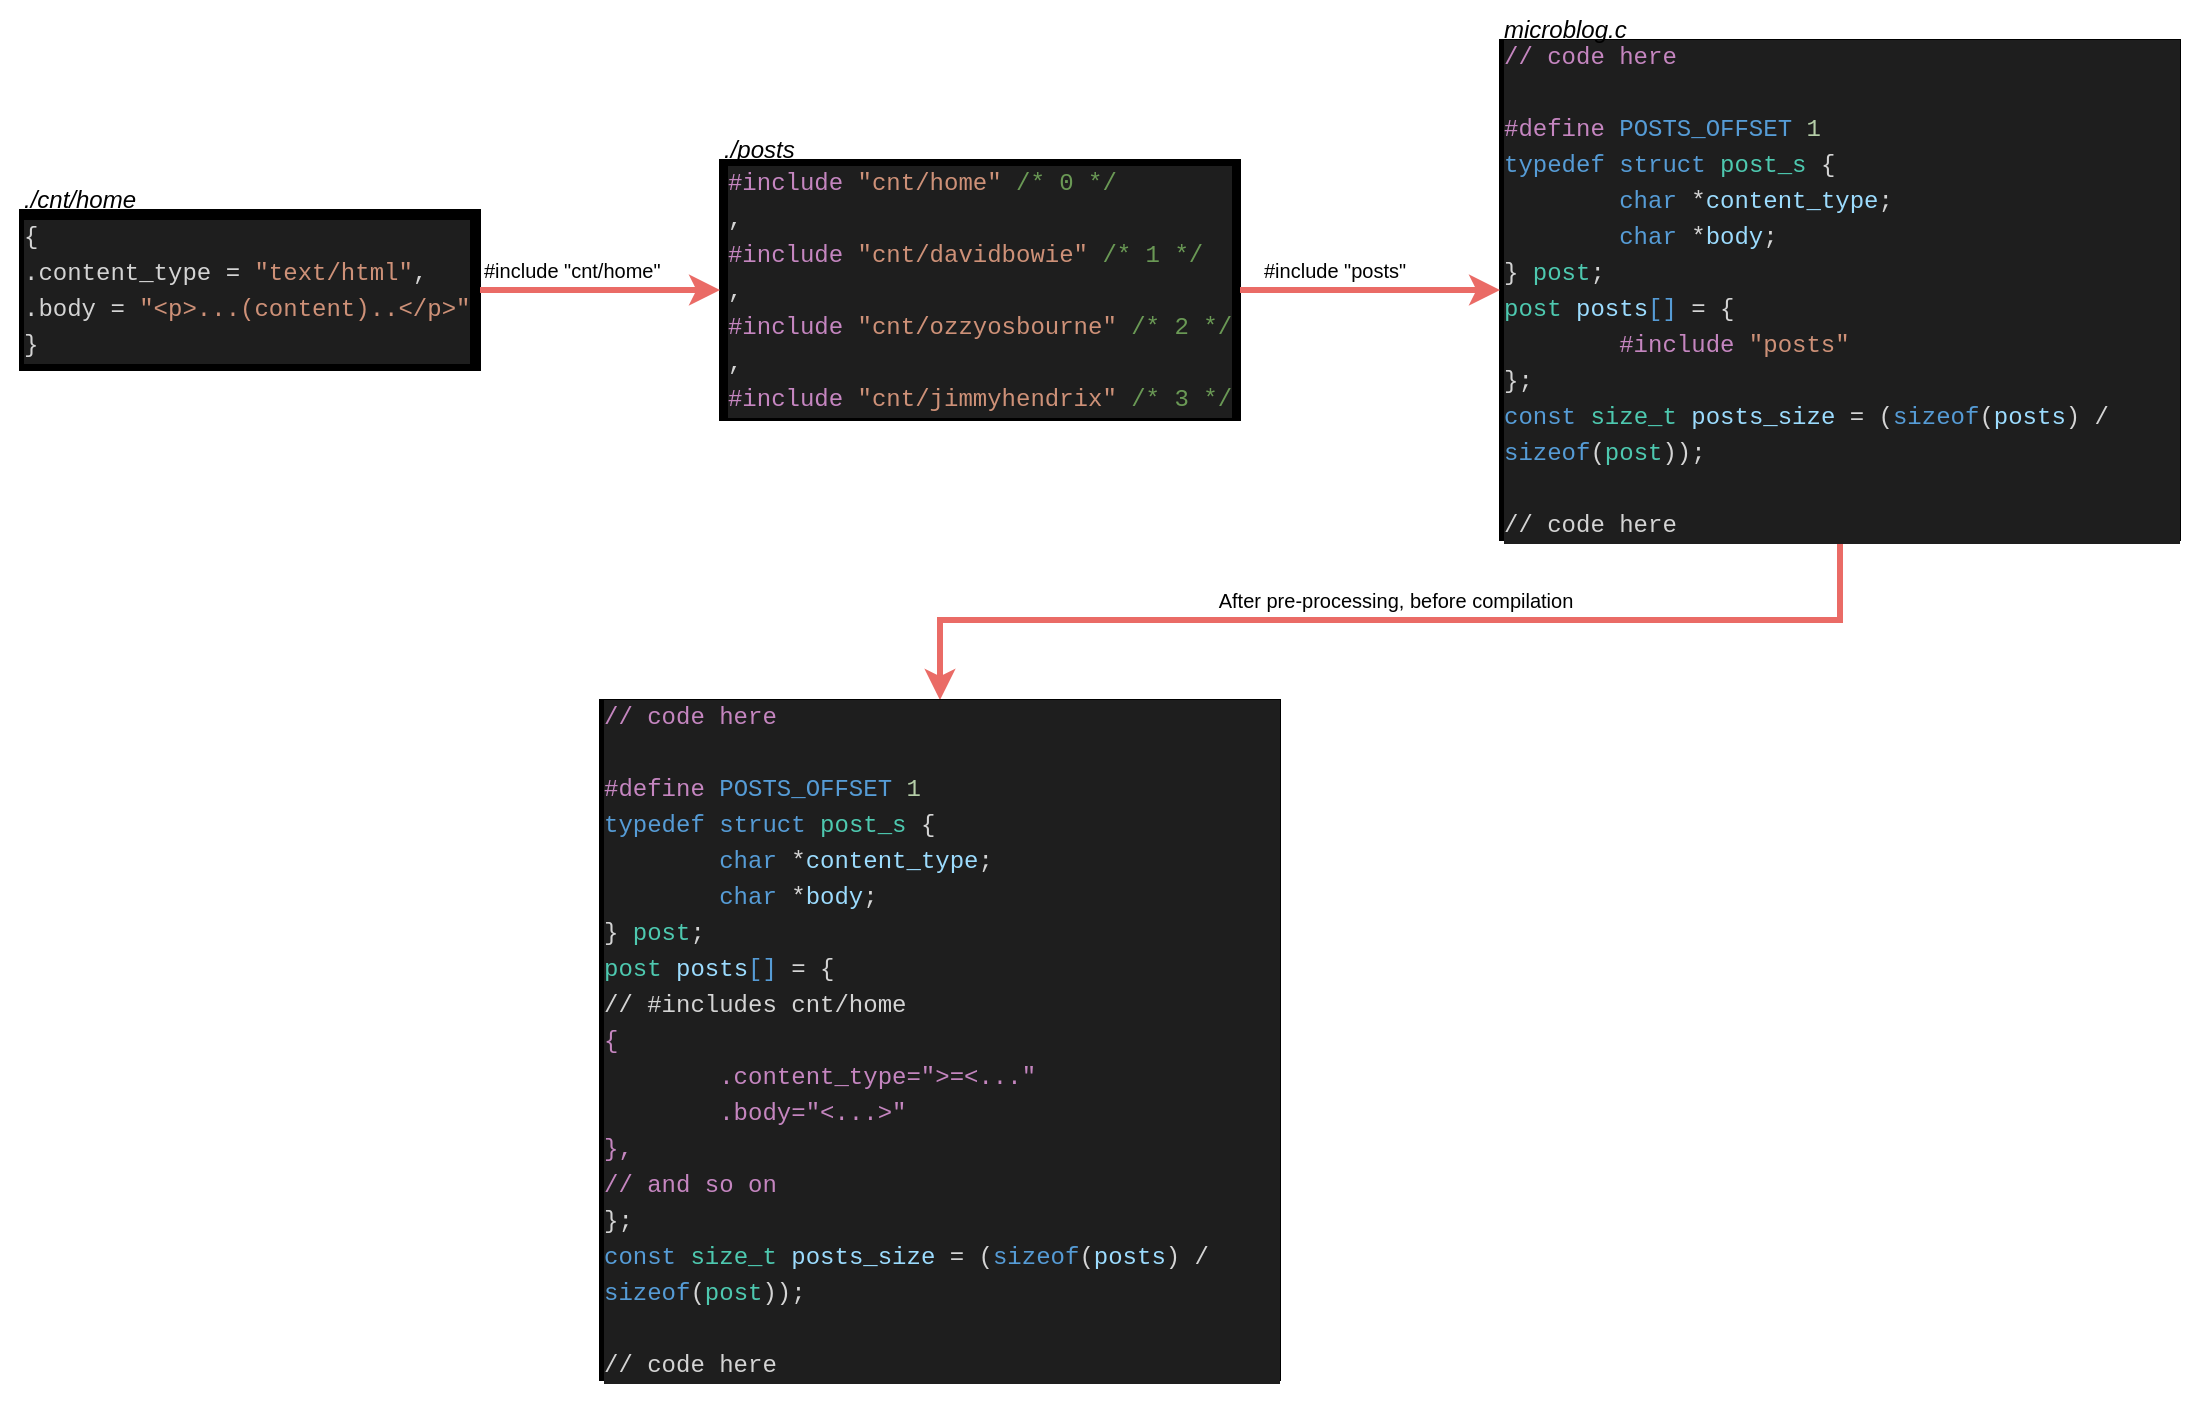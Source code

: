 <mxfile version="16.5.1" type="device"><diagram id="aFXtq78c3zZ87EFbKlno" name="Page-1"><mxGraphModel dx="1933" dy="852" grid="1" gridSize="10" guides="1" tooltips="1" connect="1" arrows="1" fold="1" page="1" pageScale="1" pageWidth="827" pageHeight="1169" math="0" shadow="0"><root><mxCell id="0"/><mxCell id="1" parent="0"/><mxCell id="Zf5tPPv92VPVtBQxoKWT-20" value="" style="rounded=0;whiteSpace=wrap;html=1;fontSize=10;strokeColor=none;" parent="1" vertex="1"><mxGeometry x="-190" y="200" width="1100" height="700" as="geometry"/></mxCell><mxCell id="LPq-mWQ2SZDDtBfpugK4-2" style="edgeStyle=orthogonalEdgeStyle;rounded=0;orthogonalLoop=1;jettySize=auto;html=1;exitX=0.5;exitY=1;exitDx=0;exitDy=0;entryX=0.5;entryY=0;entryDx=0;entryDy=0;strokeWidth=3;strokeColor=#EA6B66;" edge="1" parent="1" source="Zf5tPPv92VPVtBQxoKWT-1" target="LPq-mWQ2SZDDtBfpugK4-1"><mxGeometry relative="1" as="geometry"/></mxCell><mxCell id="Zf5tPPv92VPVtBQxoKWT-1" value="&lt;div style=&quot;background-color: rgb(30 , 30 , 30) ; font-family: &amp;#34;menlo&amp;#34; , &amp;#34;monaco&amp;#34; , &amp;#34;courier new&amp;#34; , monospace ; line-height: 18px&quot;&gt;&lt;div&gt;&lt;font color=&quot;#c586c0&quot;&gt;// code here&lt;/font&gt;&lt;/div&gt;&lt;div style=&quot;color: rgb(212 , 212 , 212)&quot;&gt;&lt;span style=&quot;color: #c586c0&quot;&gt;&lt;br&gt;&lt;/span&gt;&lt;/div&gt;&lt;div style=&quot;color: rgb(212 , 212 , 212)&quot;&gt;&lt;span style=&quot;color: #c586c0&quot;&gt;#define&lt;/span&gt;&lt;span style=&quot;color: #569cd6&quot;&gt; &lt;/span&gt;&lt;span style=&quot;color: #569cd6&quot;&gt;POSTS_OFFSET&lt;/span&gt;&lt;span style=&quot;color: #569cd6&quot;&gt; &lt;/span&gt;&lt;span style=&quot;color: #b5cea8&quot;&gt;1&lt;/span&gt;&lt;/div&gt;&lt;div style=&quot;color: rgb(212 , 212 , 212)&quot;&gt;&lt;span style=&quot;color: #569cd6&quot;&gt;typedef&lt;/span&gt; &lt;span style=&quot;color: #569cd6&quot;&gt;struct&lt;/span&gt; &lt;span style=&quot;color: #4ec9b0&quot;&gt;post_s&lt;/span&gt; {&lt;/div&gt;&lt;div style=&quot;color: rgb(212 , 212 , 212)&quot;&gt;    &lt;span style=&quot;color: #569cd6&quot;&gt;&lt;span style=&quot;white-space: pre&quot;&gt;&#9;&lt;/span&gt;char&lt;/span&gt; *&lt;span style=&quot;color: #9cdcfe&quot;&gt;content_type&lt;/span&gt;;&lt;/div&gt;&lt;div style=&quot;color: rgb(212 , 212 , 212)&quot;&gt;    &lt;span style=&quot;color: #569cd6&quot;&gt;&lt;span style=&quot;white-space: pre&quot;&gt;&#9;&lt;/span&gt;char&lt;/span&gt; *&lt;span style=&quot;color: #9cdcfe&quot;&gt;body&lt;/span&gt;;&lt;/div&gt;&lt;div style=&quot;color: rgb(212 , 212 , 212)&quot;&gt;} &lt;span style=&quot;color: #4ec9b0&quot;&gt;post&lt;/span&gt;;&lt;/div&gt;&lt;div style=&quot;color: rgb(212 , 212 , 212)&quot;&gt;&lt;span style=&quot;color: #4ec9b0&quot;&gt;post&lt;/span&gt; &lt;span style=&quot;color: #9cdcfe&quot;&gt;posts&lt;/span&gt;&lt;span style=&quot;color: #569cd6&quot;&gt;[]&lt;/span&gt; = {&lt;/div&gt;&lt;div style=&quot;color: rgb(212 , 212 , 212)&quot;&gt;&lt;span style=&quot;color: #c586c0&quot;&gt;&lt;span style=&quot;white-space: pre&quot;&gt;&#9;&lt;/span&gt;#include&lt;/span&gt;&lt;span style=&quot;color: #569cd6&quot;&gt; &lt;/span&gt;&lt;span style=&quot;color: #ce9178&quot;&gt;&quot;posts&quot;&lt;/span&gt;&lt;/div&gt;&lt;div style=&quot;color: rgb(212 , 212 , 212)&quot;&gt;};&lt;/div&gt;&lt;div style=&quot;color: rgb(212 , 212 , 212)&quot;&gt;&lt;span style=&quot;color: #569cd6&quot;&gt;const&lt;/span&gt; &lt;span style=&quot;color: #4ec9b0&quot;&gt;size_t&lt;/span&gt; &lt;span style=&quot;color: #9cdcfe&quot;&gt;posts_size&lt;/span&gt; = (&lt;span style=&quot;color: #569cd6&quot;&gt;sizeof&lt;/span&gt;(&lt;span style=&quot;color: #9cdcfe&quot;&gt;posts&lt;/span&gt;) / &lt;span style=&quot;color: #569cd6&quot;&gt;sizeof&lt;/span&gt;(&lt;span style=&quot;color: #4ec9b0&quot;&gt;post&lt;/span&gt;));&lt;/div&gt;&lt;div style=&quot;color: rgb(212 , 212 , 212)&quot;&gt;&lt;br&gt;&lt;/div&gt;&lt;div style=&quot;color: rgb(212 , 212 , 212)&quot;&gt;// code here&lt;/div&gt;&lt;/div&gt;" style="rounded=0;whiteSpace=wrap;html=1;align=left;fillColor=#000000;" parent="1" vertex="1"><mxGeometry x="560" y="220" width="340" height="250" as="geometry"/></mxCell><mxCell id="Zf5tPPv92VPVtBQxoKWT-2" value="&lt;i&gt;microblog.c&lt;/i&gt;" style="text;html=1;strokeColor=none;fillColor=none;align=left;verticalAlign=middle;whiteSpace=wrap;rounded=0;" parent="1" vertex="1"><mxGeometry x="560" y="210" width="90" height="10" as="geometry"/></mxCell><mxCell id="Zf5tPPv92VPVtBQxoKWT-4" value="&lt;div style=&quot;color: rgb(212 , 212 , 212) ; background-color: rgb(30 , 30 , 30) ; font-family: &amp;#34;menlo&amp;#34; , &amp;#34;monaco&amp;#34; , &amp;#34;courier new&amp;#34; , monospace ; font-weight: normal ; font-size: 12px ; line-height: 18px&quot;&gt;&lt;div style=&quot;text-align: left&quot;&gt;&lt;span style=&quot;color: #569cd6&quot;&gt;    &lt;/span&gt;&lt;span style=&quot;color: #c586c0&quot;&gt;#include&lt;/span&gt;&lt;span style=&quot;color: #569cd6&quot;&gt; &lt;/span&gt;&lt;span style=&quot;color: #ce9178&quot;&gt;&quot;cnt/home&quot;&lt;/span&gt;&lt;span style=&quot;color: #569cd6&quot;&gt; &lt;/span&gt;&lt;span style=&quot;color: #6a9955&quot;&gt;/* 0 */&lt;/span&gt;&lt;/div&gt;&lt;div style=&quot;text-align: left&quot;&gt;&lt;span style=&quot;color: #d4d4d4&quot;&gt;    ,&lt;/span&gt;&lt;/div&gt;&lt;div style=&quot;text-align: left&quot;&gt;&lt;span style=&quot;color: #569cd6&quot;&gt;    &lt;/span&gt;&lt;span style=&quot;color: #c586c0&quot;&gt;#include&lt;/span&gt;&lt;span style=&quot;color: #569cd6&quot;&gt; &lt;/span&gt;&lt;span style=&quot;color: #ce9178&quot;&gt;&quot;cnt/davidbowie&quot;&lt;/span&gt;&lt;span style=&quot;color: #569cd6&quot;&gt; &lt;/span&gt;&lt;span style=&quot;color: #6a9955&quot;&gt;/* 1 */&lt;/span&gt;&lt;/div&gt;&lt;div style=&quot;text-align: left&quot;&gt;&lt;span style=&quot;color: #d4d4d4&quot;&gt;    ,&lt;/span&gt;&lt;/div&gt;&lt;div style=&quot;text-align: left&quot;&gt;&lt;span style=&quot;color: #569cd6&quot;&gt;    &lt;/span&gt;&lt;span style=&quot;color: #c586c0&quot;&gt;#include&lt;/span&gt;&lt;span style=&quot;color: #569cd6&quot;&gt; &lt;/span&gt;&lt;span style=&quot;color: #ce9178&quot;&gt;&quot;cnt/ozzyosbourne&quot;&lt;/span&gt;&lt;span style=&quot;color: #569cd6&quot;&gt; &lt;/span&gt;&lt;span style=&quot;color: #6a9955&quot;&gt;/* 2 */&lt;/span&gt;&lt;/div&gt;&lt;div style=&quot;text-align: left&quot;&gt;&lt;span style=&quot;color: #d4d4d4&quot;&gt;    , &lt;/span&gt;&lt;/div&gt;&lt;div style=&quot;text-align: left&quot;&gt;&lt;span style=&quot;color: #569cd6&quot;&gt;    &lt;/span&gt;&lt;span style=&quot;color: #c586c0&quot;&gt;#include&lt;/span&gt;&lt;span style=&quot;color: #569cd6&quot;&gt; &lt;/span&gt;&lt;span style=&quot;color: #ce9178&quot;&gt;&quot;cnt/jimmyhendrix&quot;&lt;/span&gt;&lt;span style=&quot;color: #569cd6&quot;&gt; &lt;/span&gt;&lt;span style=&quot;color: #6a9955&quot;&gt;/* 3 */&lt;/span&gt;&lt;span style=&quot;color: #d4d4d4&quot;&gt;     &lt;/span&gt;&lt;/div&gt;&lt;/div&gt;" style="rounded=0;whiteSpace=wrap;html=1;fillColor=#000000;" parent="1" vertex="1"><mxGeometry x="170" y="280" width="260" height="130" as="geometry"/></mxCell><mxCell id="Zf5tPPv92VPVtBQxoKWT-6" value="&lt;i&gt;./posts&lt;/i&gt;" style="text;html=1;strokeColor=none;fillColor=none;align=left;verticalAlign=middle;whiteSpace=wrap;rounded=0;" parent="1" vertex="1"><mxGeometry x="170" y="270" width="90" height="10" as="geometry"/></mxCell><mxCell id="Zf5tPPv92VPVtBQxoKWT-10" value="&lt;div style=&quot;color: rgb(212 , 212 , 212) ; background-color: rgb(30 , 30 , 30) ; font-family: &amp;#34;menlo&amp;#34; , &amp;#34;monaco&amp;#34; , &amp;#34;courier new&amp;#34; , monospace ; line-height: 18px&quot;&gt;&lt;div&gt;{&lt;/div&gt;&lt;div&gt;    .content_type = &lt;span style=&quot;color: #ce9178&quot;&gt;&quot;text/html&quot;&lt;/span&gt;,&lt;/div&gt;&lt;div&gt;    .body = &lt;span style=&quot;color: #ce9178&quot;&gt;&quot;&amp;lt;p&amp;gt;...(content)..&amp;lt;/p&amp;gt;&quot;&lt;/span&gt;&lt;/div&gt;&lt;div&gt;}&lt;/div&gt;&lt;/div&gt;" style="rounded=0;whiteSpace=wrap;html=1;align=left;strokeColor=#000000;fillColor=#000000;" parent="1" vertex="1"><mxGeometry x="-180" y="305" width="230" height="80" as="geometry"/></mxCell><mxCell id="Zf5tPPv92VPVtBQxoKWT-11" value="" style="endArrow=classic;html=1;rounded=0;strokeColor=#EA6B66;strokeWidth=3;exitX=1;exitY=0.5;exitDx=0;exitDy=0;entryX=0;entryY=0.5;entryDx=0;entryDy=0;" parent="1" source="Zf5tPPv92VPVtBQxoKWT-4" target="Zf5tPPv92VPVtBQxoKWT-1" edge="1"><mxGeometry width="50" height="50" relative="1" as="geometry"><mxPoint x="390" y="350" as="sourcePoint"/><mxPoint x="520" y="430" as="targetPoint"/></mxGeometry></mxCell><mxCell id="Zf5tPPv92VPVtBQxoKWT-12" value="" style="endArrow=classic;html=1;rounded=0;strokeColor=#EA6B66;strokeWidth=3;exitX=1;exitY=0.5;exitDx=0;exitDy=0;entryX=0;entryY=0.5;entryDx=0;entryDy=0;" parent="1" source="Zf5tPPv92VPVtBQxoKWT-10" target="Zf5tPPv92VPVtBQxoKWT-4" edge="1"><mxGeometry width="50" height="50" relative="1" as="geometry"><mxPoint x="440" y="355" as="sourcePoint"/><mxPoint x="170" y="300" as="targetPoint"/></mxGeometry></mxCell><mxCell id="Zf5tPPv92VPVtBQxoKWT-16" value="&lt;i&gt;./cnt/home&lt;/i&gt;" style="text;html=1;strokeColor=none;fillColor=none;align=left;verticalAlign=middle;whiteSpace=wrap;rounded=0;" parent="1" vertex="1"><mxGeometry x="-180" y="295" width="90" height="10" as="geometry"/></mxCell><mxCell id="Zf5tPPv92VPVtBQxoKWT-17" value="&lt;font style=&quot;font-size: 10px&quot;&gt;#include &quot;cnt/home&quot;&lt;/font&gt;" style="text;html=1;strokeColor=none;fillColor=none;align=left;verticalAlign=middle;whiteSpace=wrap;rounded=0;" parent="1" vertex="1"><mxGeometry x="50" y="330" width="120" height="10" as="geometry"/></mxCell><mxCell id="Zf5tPPv92VPVtBQxoKWT-18" style="edgeStyle=orthogonalEdgeStyle;rounded=0;orthogonalLoop=1;jettySize=auto;html=1;exitX=0.5;exitY=1;exitDx=0;exitDy=0;fontSize=10;strokeColor=#EA6B66;strokeWidth=3;" parent="1" source="Zf5tPPv92VPVtBQxoKWT-17" target="Zf5tPPv92VPVtBQxoKWT-17" edge="1"><mxGeometry relative="1" as="geometry"/></mxCell><mxCell id="Zf5tPPv92VPVtBQxoKWT-19" value="&lt;font style=&quot;font-size: 10px&quot;&gt;#include &quot;posts&quot;&lt;/font&gt;" style="text;html=1;strokeColor=none;fillColor=none;align=left;verticalAlign=middle;whiteSpace=wrap;rounded=0;" parent="1" vertex="1"><mxGeometry x="440" y="330" width="120" height="10" as="geometry"/></mxCell><mxCell id="LPq-mWQ2SZDDtBfpugK4-1" value="&lt;div style=&quot;background-color: rgb(30 , 30 , 30) ; font-family: &amp;#34;menlo&amp;#34; , &amp;#34;monaco&amp;#34; , &amp;#34;courier new&amp;#34; , monospace ; line-height: 18px&quot;&gt;&lt;div&gt;&lt;font color=&quot;#c586c0&quot;&gt;// code here&lt;/font&gt;&lt;/div&gt;&lt;div style=&quot;color: rgb(212 , 212 , 212)&quot;&gt;&lt;span style=&quot;color: #c586c0&quot;&gt;&lt;br&gt;&lt;/span&gt;&lt;/div&gt;&lt;div style=&quot;color: rgb(212 , 212 , 212)&quot;&gt;&lt;span style=&quot;color: #c586c0&quot;&gt;#define&lt;/span&gt;&lt;span style=&quot;color: #569cd6&quot;&gt; &lt;/span&gt;&lt;span style=&quot;color: #569cd6&quot;&gt;POSTS_OFFSET&lt;/span&gt;&lt;span style=&quot;color: #569cd6&quot;&gt; &lt;/span&gt;&lt;span style=&quot;color: #b5cea8&quot;&gt;1&lt;/span&gt;&lt;/div&gt;&lt;div style=&quot;color: rgb(212 , 212 , 212)&quot;&gt;&lt;span style=&quot;color: #569cd6&quot;&gt;typedef&lt;/span&gt; &lt;span style=&quot;color: #569cd6&quot;&gt;struct&lt;/span&gt; &lt;span style=&quot;color: #4ec9b0&quot;&gt;post_s&lt;/span&gt; {&lt;/div&gt;&lt;div style=&quot;color: rgb(212 , 212 , 212)&quot;&gt;    &lt;span style=&quot;color: #569cd6&quot;&gt;&lt;span style=&quot;white-space: pre&quot;&gt;&#9;&lt;/span&gt;char&lt;/span&gt; *&lt;span style=&quot;color: #9cdcfe&quot;&gt;content_type&lt;/span&gt;;&lt;/div&gt;&lt;div style=&quot;color: rgb(212 , 212 , 212)&quot;&gt;    &lt;span style=&quot;color: #569cd6&quot;&gt;&lt;span style=&quot;white-space: pre&quot;&gt;&#9;&lt;/span&gt;char&lt;/span&gt; *&lt;span style=&quot;color: #9cdcfe&quot;&gt;body&lt;/span&gt;;&lt;/div&gt;&lt;div style=&quot;color: rgb(212 , 212 , 212)&quot;&gt;} &lt;span style=&quot;color: #4ec9b0&quot;&gt;post&lt;/span&gt;;&lt;/div&gt;&lt;div style=&quot;color: rgb(212 , 212 , 212)&quot;&gt;&lt;span style=&quot;color: #4ec9b0&quot;&gt;post&lt;/span&gt; &lt;span style=&quot;color: #9cdcfe&quot;&gt;posts&lt;/span&gt;&lt;span style=&quot;color: #569cd6&quot;&gt;[]&lt;/span&gt; = {&lt;/div&gt;&lt;div style=&quot;color: rgb(212 , 212 , 212)&quot;&gt;// #includes cnt/home&lt;/div&gt;&lt;div style=&quot;color: rgb(212 , 212 , 212)&quot;&gt;&lt;span style=&quot;color: #c586c0&quot;&gt;{&lt;/span&gt;&lt;/div&gt;&lt;div style=&quot;color: rgb(212 , 212 , 212)&quot;&gt;&lt;span style=&quot;color: #c586c0&quot;&gt;&lt;span style=&quot;white-space: pre&quot;&gt;&#9;&lt;/span&gt;.content_type=&quot;&amp;gt;=&amp;lt;...&quot;&lt;br&gt;&lt;/span&gt;&lt;/div&gt;&lt;div style=&quot;color: rgb(212 , 212 , 212)&quot;&gt;&lt;span style=&quot;color: #c586c0&quot;&gt;&lt;span style=&quot;white-space: pre&quot;&gt;&#9;&lt;/span&gt;.body=&quot;&amp;lt;...&amp;gt;&quot;&lt;br&gt;&lt;/span&gt;&lt;/div&gt;&lt;div style=&quot;color: rgb(212 , 212 , 212)&quot;&gt;&lt;span style=&quot;color: #c586c0&quot;&gt;},&lt;/span&gt;&lt;/div&gt;&lt;div&gt;&lt;font color=&quot;#c586c0&quot;&gt;// and so on&lt;/font&gt;&lt;/div&gt;&lt;div style=&quot;color: rgb(212 , 212 , 212)&quot;&gt;};&lt;/div&gt;&lt;div style=&quot;color: rgb(212 , 212 , 212)&quot;&gt;&lt;span style=&quot;color: #569cd6&quot;&gt;const&lt;/span&gt; &lt;span style=&quot;color: #4ec9b0&quot;&gt;size_t&lt;/span&gt; &lt;span style=&quot;color: #9cdcfe&quot;&gt;posts_size&lt;/span&gt; = (&lt;span style=&quot;color: #569cd6&quot;&gt;sizeof&lt;/span&gt;(&lt;span style=&quot;color: #9cdcfe&quot;&gt;posts&lt;/span&gt;) / &lt;span style=&quot;color: #569cd6&quot;&gt;sizeof&lt;/span&gt;(&lt;span style=&quot;color: #4ec9b0&quot;&gt;post&lt;/span&gt;));&lt;/div&gt;&lt;div style=&quot;color: rgb(212 , 212 , 212)&quot;&gt;&lt;br&gt;&lt;/div&gt;&lt;div style=&quot;color: rgb(212 , 212 , 212)&quot;&gt;// code here&lt;/div&gt;&lt;/div&gt;" style="rounded=0;whiteSpace=wrap;html=1;align=left;fillColor=#000000;" vertex="1" parent="1"><mxGeometry x="110" y="550" width="340" height="340" as="geometry"/></mxCell><mxCell id="LPq-mWQ2SZDDtBfpugK4-3" value="&lt;font style=&quot;font-size: 10px&quot;&gt;After pre-processing, before compilation&lt;/font&gt;" style="text;html=1;strokeColor=none;fillColor=none;align=center;verticalAlign=middle;whiteSpace=wrap;rounded=0;" vertex="1" parent="1"><mxGeometry x="390" y="490" width="236" height="20" as="geometry"/></mxCell></root></mxGraphModel></diagram></mxfile>